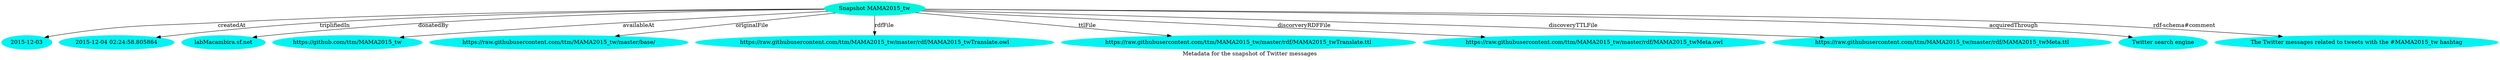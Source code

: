 digraph  {
	graph [label="Metadata for the snapshot of Twitter messages"];
	node [label="\N"];
	"Snapshot MAMA2015_tw"	 [color="#02F3DD",
		style=filled];
	0	 [color="#02F3F1",
		label="2015-12-03",
		style=filled];
	"Snapshot MAMA2015_tw" -> 0	 [label=createdAt];
	1	 [color="#02F3F1",
		label="2015-12-04 02:24:58.805864",
		style=filled];
	"Snapshot MAMA2015_tw" -> 1	 [label=triplifiedIn];
	2	 [color="#02F3F1",
		label="labMacambira.sf.net",
		style=filled];
	"Snapshot MAMA2015_tw" -> 2	 [label=donatedBy];
	3	 [color="#02F3F1",
		label="https://github.com/ttm/MAMA2015_tw",
		style=filled];
	"Snapshot MAMA2015_tw" -> 3	 [label=availableAt];
	4	 [color="#02F3F1",
		label="https://raw.githubusercontent.com/ttm/MAMA2015_tw/master/base/",
		style=filled];
	"Snapshot MAMA2015_tw" -> 4	 [label=originalFile];
	5	 [color="#02F3F1",
		label="https://raw.githubusercontent.com/ttm/MAMA2015_tw/master/rdf/MAMA2015_twTranslate.owl",
		style=filled];
	"Snapshot MAMA2015_tw" -> 5	 [label=rdfFile];
	6	 [color="#02F3F1",
		label="https://raw.githubusercontent.com/ttm/MAMA2015_tw/master/rdf/MAMA2015_twTranslate.ttl",
		style=filled];
	"Snapshot MAMA2015_tw" -> 6	 [label=ttlFile];
	7	 [color="#02F3F1",
		label="https://raw.githubusercontent.com/ttm/MAMA2015_tw/master/rdf/MAMA2015_twMeta.owl",
		style=filled];
	"Snapshot MAMA2015_tw" -> 7	 [label=discorveryRDFFile];
	8	 [color="#02F3F1",
		label="https://raw.githubusercontent.com/ttm/MAMA2015_tw/master/rdf/MAMA2015_twMeta.ttl",
		style=filled];
	"Snapshot MAMA2015_tw" -> 8	 [label=discoveryTTLFile];
	9	 [color="#02F3F1",
		label="Twitter search engine",
		style=filled];
	"Snapshot MAMA2015_tw" -> 9	 [label=acquiredThrough];
	10	 [color="#02F3F1",
		label="The Twitter messages related to tweets with the #MAMA2015_tw hashtag",
		style=filled];
	"Snapshot MAMA2015_tw" -> 10	 [label="rdf-schema#comment"];
}
